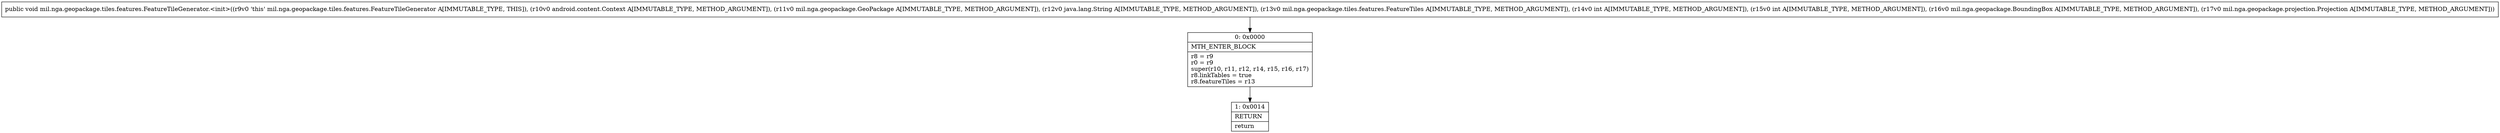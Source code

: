 digraph "CFG formil.nga.geopackage.tiles.features.FeatureTileGenerator.\<init\>(Landroid\/content\/Context;Lmil\/nga\/geopackage\/GeoPackage;Ljava\/lang\/String;Lmil\/nga\/geopackage\/tiles\/features\/FeatureTiles;IILmil\/nga\/geopackage\/BoundingBox;Lmil\/nga\/geopackage\/projection\/Projection;)V" {
Node_0 [shape=record,label="{0\:\ 0x0000|MTH_ENTER_BLOCK\l|r8 = r9\lr0 = r9\lsuper(r10, r11, r12, r14, r15, r16, r17)\lr8.linkTables = true\lr8.featureTiles = r13\l}"];
Node_1 [shape=record,label="{1\:\ 0x0014|RETURN\l|return\l}"];
MethodNode[shape=record,label="{public void mil.nga.geopackage.tiles.features.FeatureTileGenerator.\<init\>((r9v0 'this' mil.nga.geopackage.tiles.features.FeatureTileGenerator A[IMMUTABLE_TYPE, THIS]), (r10v0 android.content.Context A[IMMUTABLE_TYPE, METHOD_ARGUMENT]), (r11v0 mil.nga.geopackage.GeoPackage A[IMMUTABLE_TYPE, METHOD_ARGUMENT]), (r12v0 java.lang.String A[IMMUTABLE_TYPE, METHOD_ARGUMENT]), (r13v0 mil.nga.geopackage.tiles.features.FeatureTiles A[IMMUTABLE_TYPE, METHOD_ARGUMENT]), (r14v0 int A[IMMUTABLE_TYPE, METHOD_ARGUMENT]), (r15v0 int A[IMMUTABLE_TYPE, METHOD_ARGUMENT]), (r16v0 mil.nga.geopackage.BoundingBox A[IMMUTABLE_TYPE, METHOD_ARGUMENT]), (r17v0 mil.nga.geopackage.projection.Projection A[IMMUTABLE_TYPE, METHOD_ARGUMENT])) }"];
MethodNode -> Node_0;
Node_0 -> Node_1;
}

